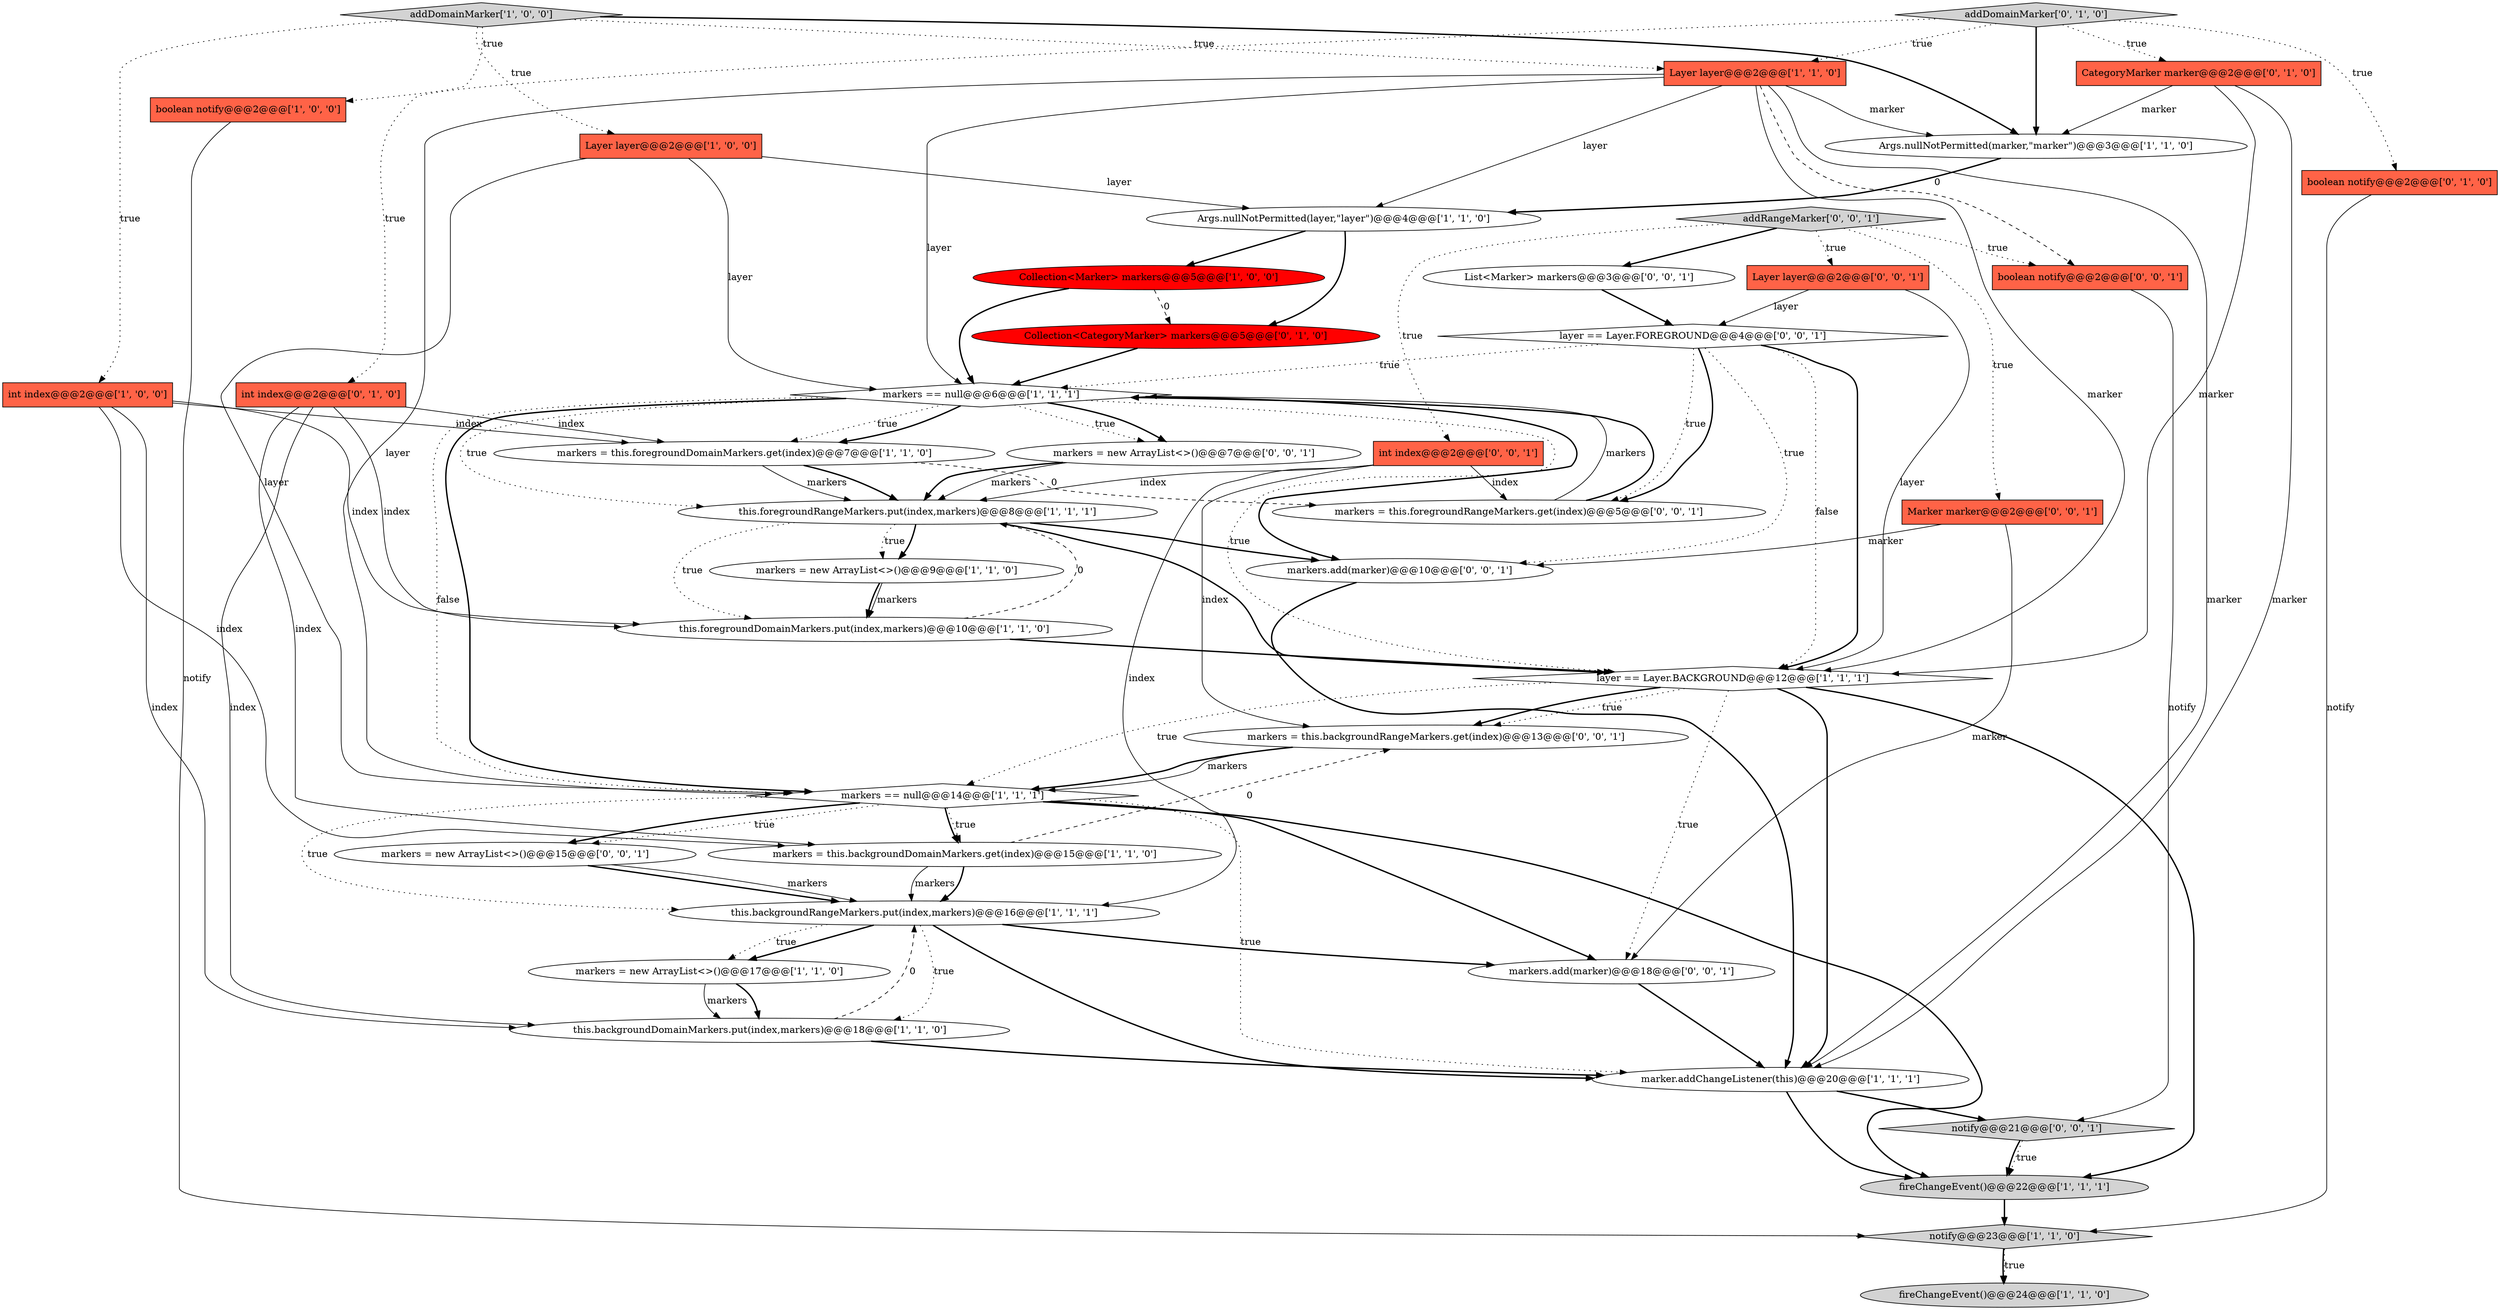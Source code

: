digraph {
10 [style = filled, label = "boolean notify@@@2@@@['1', '0', '0']", fillcolor = tomato, shape = box image = "AAA0AAABBB1BBB"];
34 [style = filled, label = "layer == Layer.FOREGROUND@@@4@@@['0', '0', '1']", fillcolor = white, shape = diamond image = "AAA0AAABBB3BBB"];
1 [style = filled, label = "Args.nullNotPermitted(marker,\"marker\")@@@3@@@['1', '1', '0']", fillcolor = white, shape = ellipse image = "AAA0AAABBB1BBB"];
22 [style = filled, label = "this.foregroundRangeMarkers.put(index,markers)@@@8@@@['1', '1', '1']", fillcolor = white, shape = ellipse image = "AAA0AAABBB1BBB"];
4 [style = filled, label = "this.foregroundDomainMarkers.put(index,markers)@@@10@@@['1', '1', '0']", fillcolor = white, shape = ellipse image = "AAA0AAABBB1BBB"];
15 [style = filled, label = "markers = new ArrayList<>()@@@9@@@['1', '1', '0']", fillcolor = white, shape = ellipse image = "AAA0AAABBB1BBB"];
26 [style = filled, label = "addDomainMarker['0', '1', '0']", fillcolor = lightgray, shape = diamond image = "AAA0AAABBB2BBB"];
2 [style = filled, label = "layer == Layer.BACKGROUND@@@12@@@['1', '1', '1']", fillcolor = white, shape = diamond image = "AAA0AAABBB1BBB"];
30 [style = filled, label = "addRangeMarker['0', '0', '1']", fillcolor = lightgray, shape = diamond image = "AAA0AAABBB3BBB"];
29 [style = filled, label = "Layer layer@@@2@@@['0', '0', '1']", fillcolor = tomato, shape = box image = "AAA0AAABBB3BBB"];
41 [style = filled, label = "markers = new ArrayList<>()@@@15@@@['0', '0', '1']", fillcolor = white, shape = ellipse image = "AAA0AAABBB3BBB"];
14 [style = filled, label = "notify@@@23@@@['1', '1', '0']", fillcolor = lightgray, shape = diamond image = "AAA0AAABBB1BBB"];
9 [style = filled, label = "markers = this.backgroundDomainMarkers.get(index)@@@15@@@['1', '1', '0']", fillcolor = white, shape = ellipse image = "AAA0AAABBB1BBB"];
24 [style = filled, label = "boolean notify@@@2@@@['0', '1', '0']", fillcolor = tomato, shape = box image = "AAA0AAABBB2BBB"];
0 [style = filled, label = "int index@@@2@@@['1', '0', '0']", fillcolor = tomato, shape = box image = "AAA0AAABBB1BBB"];
21 [style = filled, label = "Layer layer@@@2@@@['1', '1', '0']", fillcolor = tomato, shape = box image = "AAA0AAABBB1BBB"];
40 [style = filled, label = "markers = new ArrayList<>()@@@7@@@['0', '0', '1']", fillcolor = white, shape = ellipse image = "AAA0AAABBB3BBB"];
6 [style = filled, label = "this.backgroundDomainMarkers.put(index,markers)@@@18@@@['1', '1', '0']", fillcolor = white, shape = ellipse image = "AAA0AAABBB1BBB"];
28 [style = filled, label = "notify@@@21@@@['0', '0', '1']", fillcolor = lightgray, shape = diamond image = "AAA0AAABBB3BBB"];
33 [style = filled, label = "markers.add(marker)@@@18@@@['0', '0', '1']", fillcolor = white, shape = ellipse image = "AAA0AAABBB3BBB"];
27 [style = filled, label = "Collection<CategoryMarker> markers@@@5@@@['0', '1', '0']", fillcolor = red, shape = ellipse image = "AAA1AAABBB2BBB"];
38 [style = filled, label = "boolean notify@@@2@@@['0', '0', '1']", fillcolor = tomato, shape = box image = "AAA0AAABBB3BBB"];
39 [style = filled, label = "markers = this.backgroundRangeMarkers.get(index)@@@13@@@['0', '0', '1']", fillcolor = white, shape = ellipse image = "AAA0AAABBB3BBB"];
23 [style = filled, label = "CategoryMarker marker@@@2@@@['0', '1', '0']", fillcolor = tomato, shape = box image = "AAA0AAABBB2BBB"];
18 [style = filled, label = "this.backgroundRangeMarkers.put(index,markers)@@@16@@@['1', '1', '1']", fillcolor = white, shape = ellipse image = "AAA0AAABBB1BBB"];
19 [style = filled, label = "markers = new ArrayList<>()@@@17@@@['1', '1', '0']", fillcolor = white, shape = ellipse image = "AAA0AAABBB1BBB"];
35 [style = filled, label = "int index@@@2@@@['0', '0', '1']", fillcolor = tomato, shape = box image = "AAA0AAABBB3BBB"];
12 [style = filled, label = "markers == null@@@6@@@['1', '1', '1']", fillcolor = white, shape = diamond image = "AAA0AAABBB1BBB"];
5 [style = filled, label = "markers == null@@@14@@@['1', '1', '1']", fillcolor = white, shape = diamond image = "AAA0AAABBB1BBB"];
7 [style = filled, label = "Args.nullNotPermitted(layer,\"layer\")@@@4@@@['1', '1', '0']", fillcolor = white, shape = ellipse image = "AAA0AAABBB1BBB"];
25 [style = filled, label = "int index@@@2@@@['0', '1', '0']", fillcolor = tomato, shape = box image = "AAA0AAABBB2BBB"];
8 [style = filled, label = "markers = this.foregroundDomainMarkers.get(index)@@@7@@@['1', '1', '0']", fillcolor = white, shape = ellipse image = "AAA0AAABBB1BBB"];
20 [style = filled, label = "fireChangeEvent()@@@24@@@['1', '1', '0']", fillcolor = lightgray, shape = ellipse image = "AAA0AAABBB1BBB"];
32 [style = filled, label = "Marker marker@@@2@@@['0', '0', '1']", fillcolor = tomato, shape = box image = "AAA0AAABBB3BBB"];
13 [style = filled, label = "Layer layer@@@2@@@['1', '0', '0']", fillcolor = tomato, shape = box image = "AAA0AAABBB1BBB"];
31 [style = filled, label = "markers.add(marker)@@@10@@@['0', '0', '1']", fillcolor = white, shape = ellipse image = "AAA0AAABBB3BBB"];
36 [style = filled, label = "List<Marker> markers@@@3@@@['0', '0', '1']", fillcolor = white, shape = ellipse image = "AAA0AAABBB3BBB"];
3 [style = filled, label = "marker.addChangeListener(this)@@@20@@@['1', '1', '1']", fillcolor = white, shape = ellipse image = "AAA0AAABBB1BBB"];
17 [style = filled, label = "addDomainMarker['1', '0', '0']", fillcolor = lightgray, shape = diamond image = "AAA0AAABBB1BBB"];
16 [style = filled, label = "fireChangeEvent()@@@22@@@['1', '1', '1']", fillcolor = lightgray, shape = ellipse image = "AAA0AAABBB1BBB"];
11 [style = filled, label = "Collection<Marker> markers@@@5@@@['1', '0', '0']", fillcolor = red, shape = ellipse image = "AAA1AAABBB1BBB"];
37 [style = filled, label = "markers = this.foregroundRangeMarkers.get(index)@@@5@@@['0', '0', '1']", fillcolor = white, shape = ellipse image = "AAA0AAABBB3BBB"];
9->39 [style = dashed, label="0"];
6->3 [style = bold, label=""];
34->12 [style = dotted, label="true"];
18->3 [style = bold, label=""];
37->12 [style = solid, label="markers"];
12->40 [style = dotted, label="true"];
22->15 [style = bold, label=""];
12->5 [style = bold, label=""];
5->9 [style = bold, label=""];
5->18 [style = dotted, label="true"];
9->18 [style = solid, label="markers"];
39->5 [style = solid, label="markers"];
12->8 [style = dotted, label="true"];
35->37 [style = solid, label="index"];
28->16 [style = dotted, label="true"];
30->36 [style = bold, label=""];
3->16 [style = bold, label=""];
0->8 [style = solid, label="index"];
32->31 [style = solid, label="marker"];
34->2 [style = dotted, label="false"];
12->40 [style = bold, label=""];
21->12 [style = solid, label="layer"];
34->2 [style = bold, label=""];
2->39 [style = dotted, label="true"];
0->9 [style = solid, label="index"];
26->24 [style = dotted, label="true"];
23->3 [style = solid, label="marker"];
21->7 [style = solid, label="layer"];
40->22 [style = bold, label=""];
23->1 [style = solid, label="marker"];
5->9 [style = dotted, label="true"];
16->14 [style = bold, label=""];
34->37 [style = dotted, label="true"];
15->4 [style = solid, label="markers"];
14->20 [style = bold, label=""];
2->16 [style = bold, label=""];
21->1 [style = solid, label="marker"];
0->6 [style = solid, label="index"];
7->11 [style = bold, label=""];
33->3 [style = bold, label=""];
27->12 [style = bold, label=""];
5->33 [style = bold, label=""];
29->34 [style = solid, label="layer"];
26->1 [style = bold, label=""];
12->2 [style = dotted, label="true"];
18->19 [style = bold, label=""];
23->2 [style = solid, label="marker"];
8->22 [style = solid, label="markers"];
11->12 [style = bold, label=""];
26->23 [style = dotted, label="true"];
4->2 [style = bold, label=""];
4->22 [style = dashed, label="0"];
5->3 [style = dotted, label="true"];
19->6 [style = bold, label=""];
35->39 [style = solid, label="index"];
8->22 [style = bold, label=""];
18->6 [style = dotted, label="true"];
6->18 [style = dashed, label="0"];
2->39 [style = bold, label=""];
30->29 [style = dotted, label="true"];
12->22 [style = dotted, label="true"];
34->31 [style = dotted, label="true"];
25->6 [style = solid, label="index"];
30->32 [style = dotted, label="true"];
35->18 [style = solid, label="index"];
31->3 [style = bold, label=""];
17->21 [style = dotted, label="true"];
22->4 [style = dotted, label="true"];
12->31 [style = bold, label=""];
32->33 [style = solid, label="marker"];
40->22 [style = solid, label="markers"];
22->2 [style = bold, label=""];
17->1 [style = bold, label=""];
39->5 [style = bold, label=""];
5->41 [style = dotted, label="true"];
2->3 [style = bold, label=""];
25->9 [style = solid, label="index"];
18->33 [style = bold, label=""];
18->19 [style = dotted, label="true"];
21->3 [style = solid, label="marker"];
38->28 [style = solid, label="notify"];
21->38 [style = dashed, label="0"];
1->7 [style = bold, label=""];
10->14 [style = solid, label="notify"];
37->12 [style = bold, label=""];
13->5 [style = solid, label="layer"];
5->16 [style = bold, label=""];
3->28 [style = bold, label=""];
9->18 [style = bold, label=""];
12->8 [style = bold, label=""];
30->38 [style = dotted, label="true"];
11->27 [style = dashed, label="0"];
2->5 [style = dotted, label="true"];
22->15 [style = dotted, label="true"];
41->18 [style = bold, label=""];
36->34 [style = bold, label=""];
29->2 [style = solid, label="layer"];
41->18 [style = solid, label="markers"];
8->37 [style = dashed, label="0"];
17->0 [style = dotted, label="true"];
0->4 [style = solid, label="index"];
26->25 [style = dotted, label="true"];
21->5 [style = solid, label="layer"];
19->6 [style = solid, label="markers"];
22->31 [style = bold, label=""];
28->16 [style = bold, label=""];
13->7 [style = solid, label="layer"];
25->4 [style = solid, label="index"];
13->12 [style = solid, label="layer"];
12->5 [style = dotted, label="false"];
14->20 [style = dotted, label="true"];
17->10 [style = dotted, label="true"];
24->14 [style = solid, label="notify"];
5->41 [style = bold, label=""];
34->37 [style = bold, label=""];
2->33 [style = dotted, label="true"];
30->35 [style = dotted, label="true"];
26->21 [style = dotted, label="true"];
15->4 [style = bold, label=""];
7->27 [style = bold, label=""];
25->8 [style = solid, label="index"];
21->2 [style = solid, label="marker"];
35->22 [style = solid, label="index"];
17->13 [style = dotted, label="true"];
}
